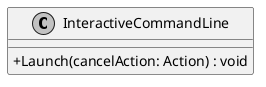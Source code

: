 @startuml
skinparam monochrome true
skinparam classAttributeIconSize 0

!startsub default
class InteractiveCommandLine {
    + Launch(cancelAction: Action) : void
}
!endsub

@enduml